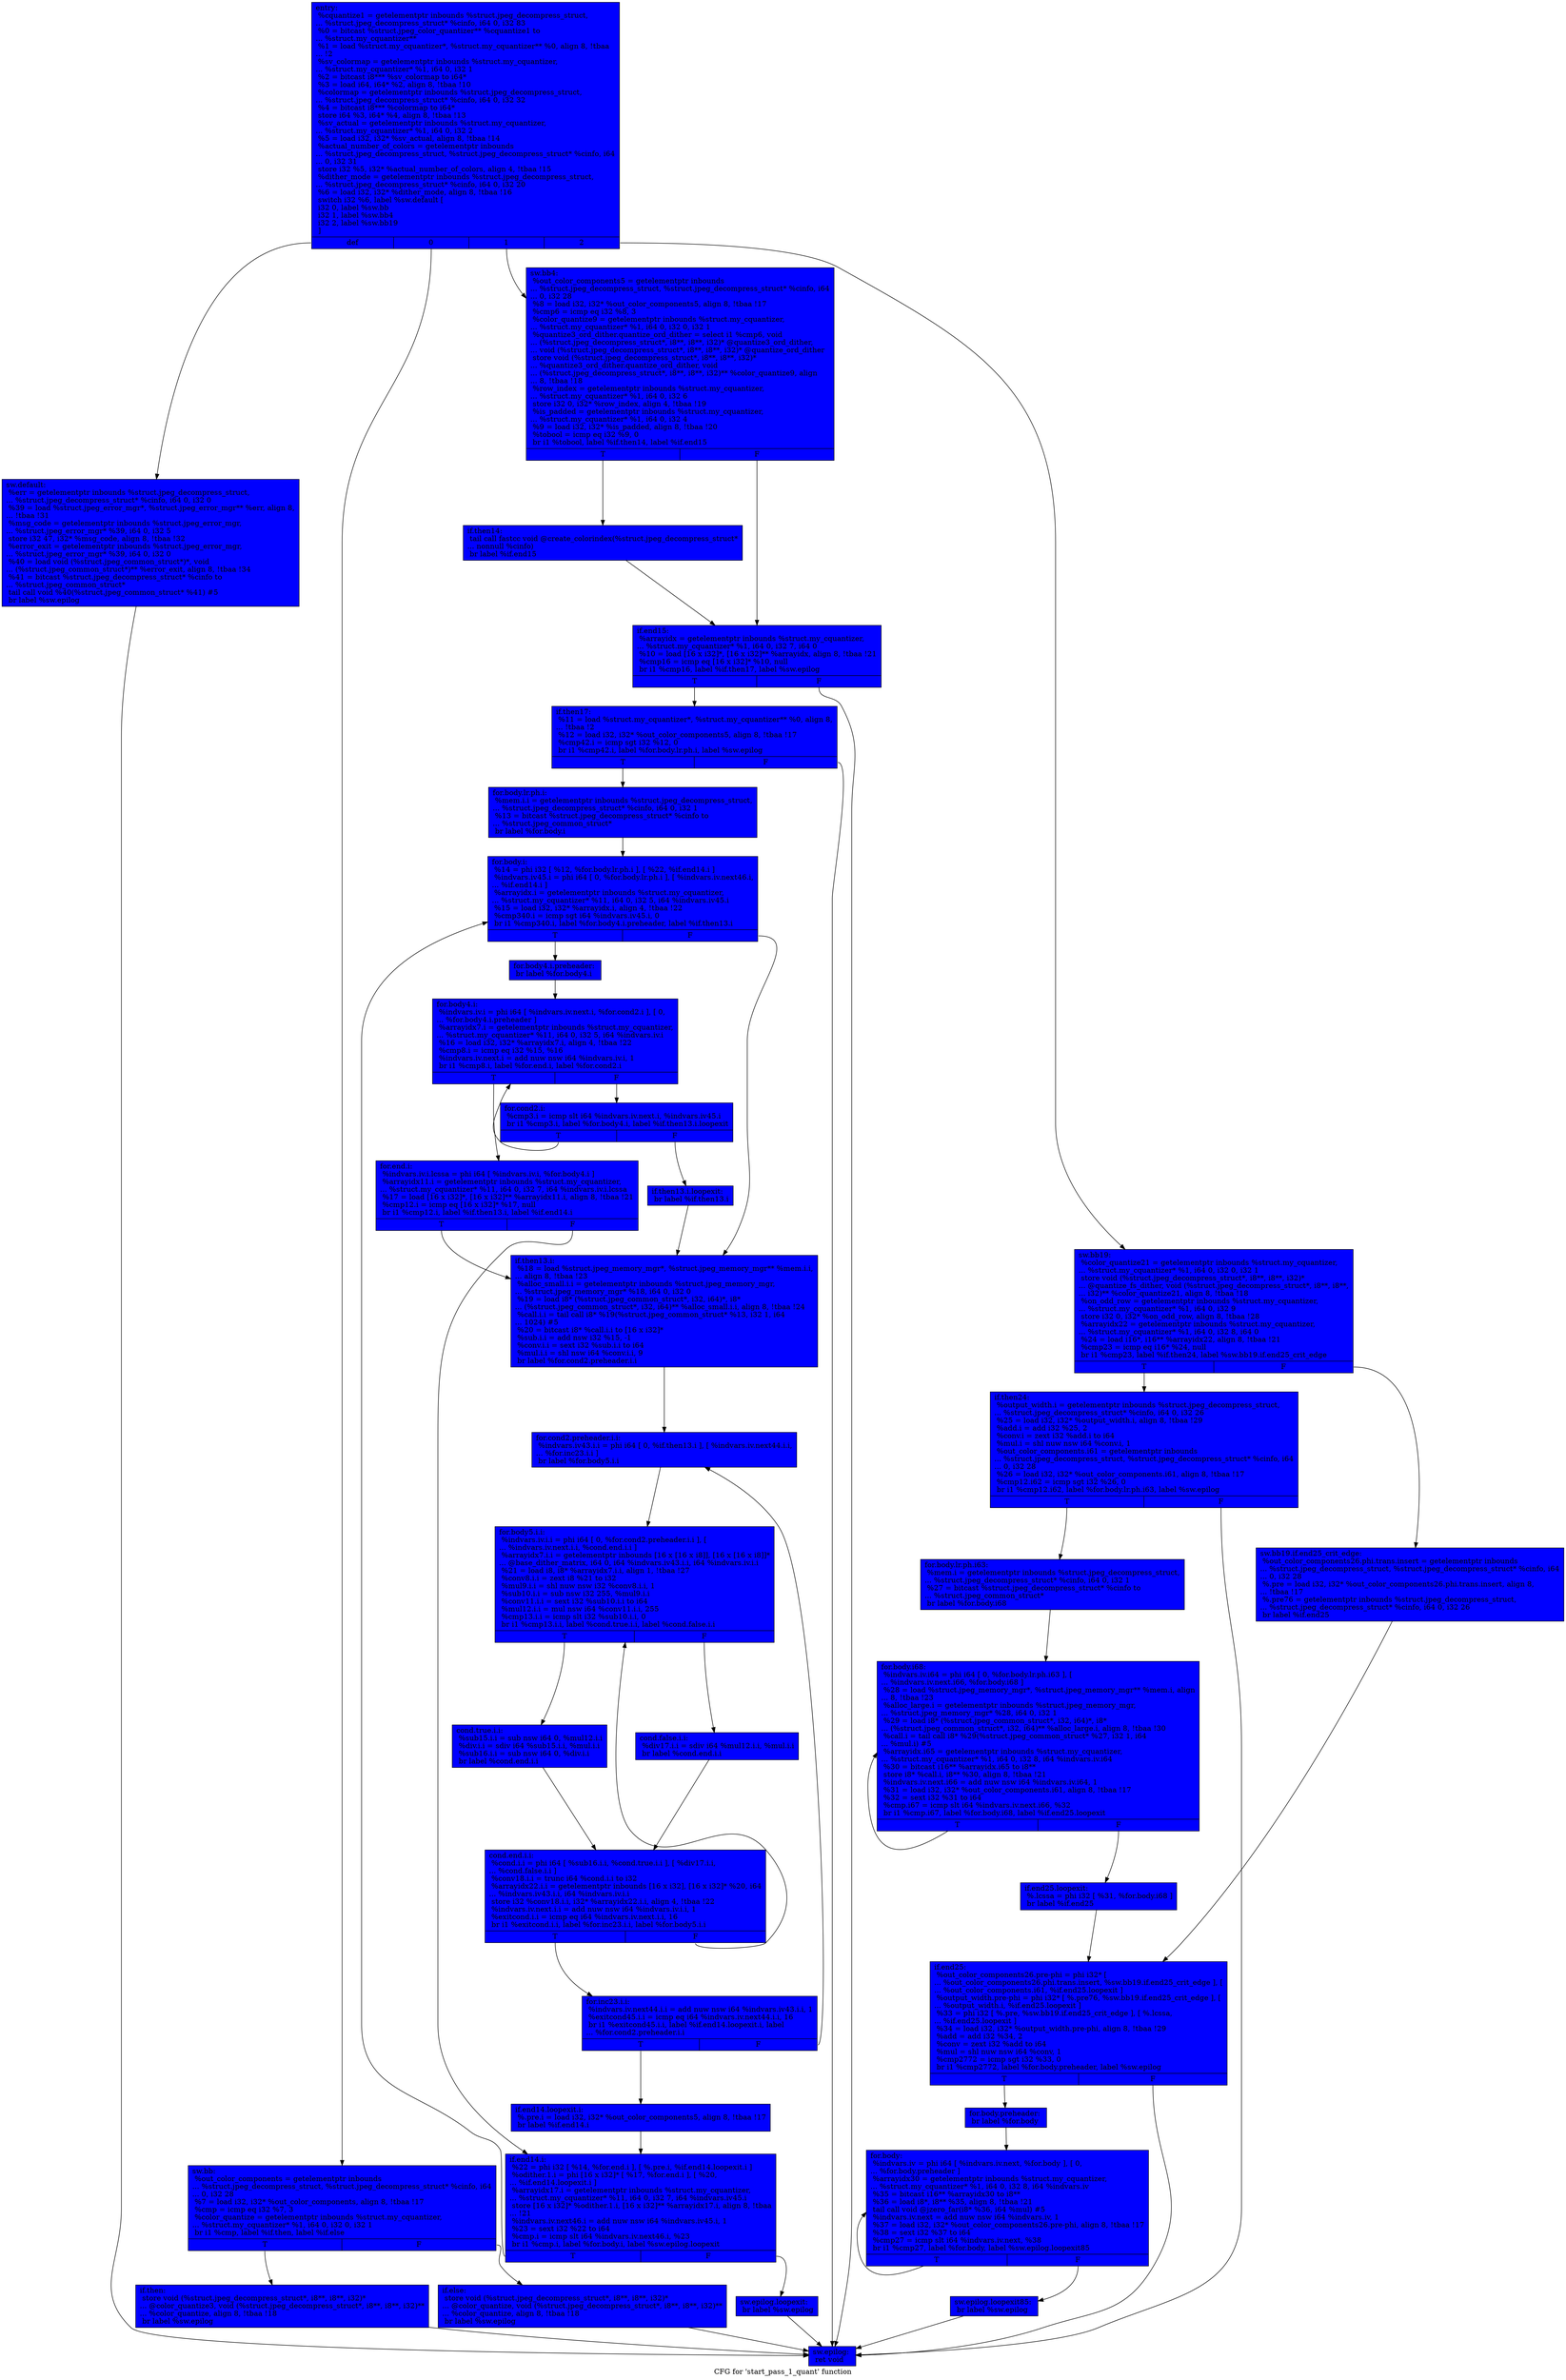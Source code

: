 digraph "CFG for 'start_pass_1_quant' function" {
	label="CFG for 'start_pass_1_quant' function";

	Node0x6a24110 [shape=record, style = filled, fillcolor = blue, label="{entry:\l  %cquantize1 = getelementptr inbounds %struct.jpeg_decompress_struct,\l... %struct.jpeg_decompress_struct* %cinfo, i64 0, i32 83\l  %0 = bitcast %struct.jpeg_color_quantizer** %cquantize1 to\l... %struct.my_cquantizer**\l  %1 = load %struct.my_cquantizer*, %struct.my_cquantizer** %0, align 8, !tbaa\l... !2\l  %sv_colormap = getelementptr inbounds %struct.my_cquantizer,\l... %struct.my_cquantizer* %1, i64 0, i32 1\l  %2 = bitcast i8*** %sv_colormap to i64*\l  %3 = load i64, i64* %2, align 8, !tbaa !10\l  %colormap = getelementptr inbounds %struct.jpeg_decompress_struct,\l... %struct.jpeg_decompress_struct* %cinfo, i64 0, i32 32\l  %4 = bitcast i8*** %colormap to i64*\l  store i64 %3, i64* %4, align 8, !tbaa !13\l  %sv_actual = getelementptr inbounds %struct.my_cquantizer,\l... %struct.my_cquantizer* %1, i64 0, i32 2\l  %5 = load i32, i32* %sv_actual, align 8, !tbaa !14\l  %actual_number_of_colors = getelementptr inbounds\l... %struct.jpeg_decompress_struct, %struct.jpeg_decompress_struct* %cinfo, i64\l... 0, i32 31\l  store i32 %5, i32* %actual_number_of_colors, align 4, !tbaa !15\l  %dither_mode = getelementptr inbounds %struct.jpeg_decompress_struct,\l... %struct.jpeg_decompress_struct* %cinfo, i64 0, i32 20\l  %6 = load i32, i32* %dither_mode, align 8, !tbaa !16\l  switch i32 %6, label %sw.default [\l    i32 0, label %sw.bb\l    i32 1, label %sw.bb4\l    i32 2, label %sw.bb19\l  ]\l|{<s0>def|<s1>0|<s2>1|<s3>2}}"];
	Node0x6a24110:s0 -> Node0x6a36880;
	Node0x6a24110:s1 -> Node0x6a36960;
	Node0x6a24110:s2 -> Node0x6a36a10;
	Node0x6a24110:s3 -> Node0x6a36ae0;
	Node0x6a36960 [shape=record, style = filled, fillcolor = blue, label="{sw.bb:                                            \l  %out_color_components = getelementptr inbounds\l... %struct.jpeg_decompress_struct, %struct.jpeg_decompress_struct* %cinfo, i64\l... 0, i32 28\l  %7 = load i32, i32* %out_color_components, align 8, !tbaa !17\l  %cmp = icmp eq i32 %7, 3\l  %color_quantize = getelementptr inbounds %struct.my_cquantizer,\l... %struct.my_cquantizer* %1, i64 0, i32 0, i32 1\l  br i1 %cmp, label %if.then, label %if.else\l|{<s0>T|<s1>F}}"];
	Node0x6a36960:s0 -> Node0x6a37000;
	Node0x6a36960:s1 -> Node0x6a370d0;
	Node0x6a37000 [shape=record, style = filled, fillcolor = blue, label="{if.then:                                          \l  store void (%struct.jpeg_decompress_struct*, i8**, i8**, i32)*\l... @color_quantize3, void (%struct.jpeg_decompress_struct*, i8**, i8**, i32)**\l... %color_quantize, align 8, !tbaa !18\l  br label %sw.epilog\l}"];
	Node0x6a37000 -> Node0x6a374d0;
	Node0x6a370d0 [shape=record, style = filled, fillcolor = blue, label="{if.else:                                          \l  store void (%struct.jpeg_decompress_struct*, i8**, i8**, i32)*\l... @color_quantize, void (%struct.jpeg_decompress_struct*, i8**, i8**, i32)**\l... %color_quantize, align 8, !tbaa !18\l  br label %sw.epilog\l}"];
	Node0x6a370d0 -> Node0x6a374d0;
	Node0x6a36a10 [shape=record, style = filled, fillcolor = blue, label="{sw.bb4:                                           \l  %out_color_components5 = getelementptr inbounds\l... %struct.jpeg_decompress_struct, %struct.jpeg_decompress_struct* %cinfo, i64\l... 0, i32 28\l  %8 = load i32, i32* %out_color_components5, align 8, !tbaa !17\l  %cmp6 = icmp eq i32 %8, 3\l  %color_quantize9 = getelementptr inbounds %struct.my_cquantizer,\l... %struct.my_cquantizer* %1, i64 0, i32 0, i32 1\l  %quantize3_ord_dither.quantize_ord_dither = select i1 %cmp6, void\l... (%struct.jpeg_decompress_struct*, i8**, i8**, i32)* @quantize3_ord_dither,\l... void (%struct.jpeg_decompress_struct*, i8**, i8**, i32)* @quantize_ord_dither\l  store void (%struct.jpeg_decompress_struct*, i8**, i8**, i32)*\l... %quantize3_ord_dither.quantize_ord_dither, void\l... (%struct.jpeg_decompress_struct*, i8**, i8**, i32)** %color_quantize9, align\l... 8, !tbaa !18\l  %row_index = getelementptr inbounds %struct.my_cquantizer,\l... %struct.my_cquantizer* %1, i64 0, i32 6\l  store i32 0, i32* %row_index, align 4, !tbaa !19\l  %is_padded = getelementptr inbounds %struct.my_cquantizer,\l... %struct.my_cquantizer* %1, i64 0, i32 4\l  %9 = load i32, i32* %is_padded, align 8, !tbaa !20\l  %tobool = icmp eq i32 %9, 0\l  br i1 %tobool, label %if.then14, label %if.end15\l|{<s0>T|<s1>F}}"];
	Node0x6a36a10:s0 -> Node0x6a38cc0;
	Node0x6a36a10:s1 -> Node0x6a38da0;
	Node0x6a38cc0 [shape=record, style = filled, fillcolor = blue, label="{if.then14:                                        \l  tail call fastcc void @create_colorindex(%struct.jpeg_decompress_struct*\l... nonnull %cinfo)\l  br label %if.end15\l}"];
	Node0x6a38cc0 -> Node0x6a38da0;
	Node0x6a38da0 [shape=record, style = filled, fillcolor = blue, label="{if.end15:                                         \l  %arrayidx = getelementptr inbounds %struct.my_cquantizer,\l... %struct.my_cquantizer* %1, i64 0, i32 7, i64 0\l  %10 = load [16 x i32]*, [16 x i32]** %arrayidx, align 8, !tbaa !21\l  %cmp16 = icmp eq [16 x i32]* %10, null\l  br i1 %cmp16, label %if.then17, label %sw.epilog\l|{<s0>T|<s1>F}}"];
	Node0x6a38da0:s0 -> Node0x6a29eb0;
	Node0x6a38da0:s1 -> Node0x6a374d0;
	Node0x6a29eb0 [shape=record, style = filled, fillcolor = blue, label="{if.then17:                                        \l  %11 = load %struct.my_cquantizer*, %struct.my_cquantizer** %0, align 8,\l... !tbaa !2\l  %12 = load i32, i32* %out_color_components5, align 8, !tbaa !17\l  %cmp42.i = icmp sgt i32 %12, 0\l  br i1 %cmp42.i, label %for.body.lr.ph.i, label %sw.epilog\l|{<s0>T|<s1>F}}"];
	Node0x6a29eb0:s0 -> Node0x6a2a150;
	Node0x6a29eb0:s1 -> Node0x6a374d0;
	Node0x6a2a150 [shape=record, style = filled, fillcolor = blue, label="{for.body.lr.ph.i:                                 \l  %mem.i.i = getelementptr inbounds %struct.jpeg_decompress_struct,\l... %struct.jpeg_decompress_struct* %cinfo, i64 0, i32 1\l  %13 = bitcast %struct.jpeg_decompress_struct* %cinfo to\l... %struct.jpeg_common_struct*\l  br label %for.body.i\l}"];
	Node0x6a2a150 -> Node0x6a2a380;
	Node0x6a2a380 [shape=record, style = filled, fillcolor = blue, label="{for.body.i:                                       \l  %14 = phi i32 [ %12, %for.body.lr.ph.i ], [ %22, %if.end14.i ]\l  %indvars.iv45.i = phi i64 [ 0, %for.body.lr.ph.i ], [ %indvars.iv.next46.i,\l... %if.end14.i ]\l  %arrayidx.i = getelementptr inbounds %struct.my_cquantizer,\l... %struct.my_cquantizer* %11, i64 0, i32 5, i64 %indvars.iv45.i\l  %15 = load i32, i32* %arrayidx.i, align 4, !tbaa !22\l  %cmp340.i = icmp sgt i64 %indvars.iv45.i, 0\l  br i1 %cmp340.i, label %for.body4.i.preheader, label %if.then13.i\l|{<s0>T|<s1>F}}"];
	Node0x6a2a380:s0 -> Node0x6a2aa40;
	Node0x6a2a380:s1 -> Node0x6a2ab40;
	Node0x6a2aa40 [shape=record, style = filled, fillcolor = blue, label="{for.body4.i.preheader:                            \l  br label %for.body4.i\l}"];
	Node0x6a2aa40 -> Node0x6a2acb0;
	Node0x6a2ad90 [shape=record, style = filled, fillcolor = blue, label="{for.cond2.i:                                      \l  %cmp3.i = icmp slt i64 %indvars.iv.next.i, %indvars.iv45.i\l  br i1 %cmp3.i, label %for.body4.i, label %if.then13.i.loopexit\l|{<s0>T|<s1>F}}"];
	Node0x6a2ad90:s0 -> Node0x6a2acb0;
	Node0x6a2ad90:s1 -> Node0x6a2af80;
	Node0x6a2acb0 [shape=record, style = filled, fillcolor = blue, label="{for.body4.i:                                      \l  %indvars.iv.i = phi i64 [ %indvars.iv.next.i, %for.cond2.i ], [ 0,\l... %for.body4.i.preheader ]\l  %arrayidx7.i = getelementptr inbounds %struct.my_cquantizer,\l... %struct.my_cquantizer* %11, i64 0, i32 5, i64 %indvars.iv.i\l  %16 = load i32, i32* %arrayidx7.i, align 4, !tbaa !22\l  %cmp8.i = icmp eq i32 %15, %16\l  %indvars.iv.next.i = add nuw nsw i64 %indvars.iv.i, 1\l  br i1 %cmp8.i, label %for.end.i, label %for.cond2.i\l|{<s0>T|<s1>F}}"];
	Node0x6a2acb0:s0 -> Node0x6a2ade0;
	Node0x6a2acb0:s1 -> Node0x6a2ad90;
	Node0x6a2ade0 [shape=record, style = filled, fillcolor = blue, label="{for.end.i:                                        \l  %indvars.iv.i.lcssa = phi i64 [ %indvars.iv.i, %for.body4.i ]\l  %arrayidx11.i = getelementptr inbounds %struct.my_cquantizer,\l... %struct.my_cquantizer* %11, i64 0, i32 7, i64 %indvars.iv.i.lcssa\l  %17 = load [16 x i32]*, [16 x i32]** %arrayidx11.i, align 8, !tbaa !21\l  %cmp12.i = icmp eq [16 x i32]* %17, null\l  br i1 %cmp12.i, label %if.then13.i, label %if.end14.i\l|{<s0>T|<s1>F}}"];
	Node0x6a2ade0:s0 -> Node0x6a2ab40;
	Node0x6a2ade0:s1 -> Node0x6a2a540;
	Node0x6a2af80 [shape=record, style = filled, fillcolor = blue, label="{if.then13.i.loopexit:                             \l  br label %if.then13.i\l}"];
	Node0x6a2af80 -> Node0x6a2ab40;
	Node0x6a2ab40 [shape=record, style = filled, fillcolor = blue, label="{if.then13.i:                                      \l  %18 = load %struct.jpeg_memory_mgr*, %struct.jpeg_memory_mgr** %mem.i.i,\l... align 8, !tbaa !23\l  %alloc_small.i.i = getelementptr inbounds %struct.jpeg_memory_mgr,\l... %struct.jpeg_memory_mgr* %18, i64 0, i32 0\l  %19 = load i8* (%struct.jpeg_common_struct*, i32, i64)*, i8*\l... (%struct.jpeg_common_struct*, i32, i64)** %alloc_small.i.i, align 8, !tbaa !24\l  %call.i.i = tail call i8* %19(%struct.jpeg_common_struct* %13, i32 1, i64\l... 1024) #5\l  %20 = bitcast i8* %call.i.i to [16 x i32]*\l  %sub.i.i = add nsw i32 %15, -1\l  %conv.i.i = sext i32 %sub.i.i to i64\l  %mul.i.i = shl nsw i64 %conv.i.i, 9\l  br label %for.cond2.preheader.i.i\l}"];
	Node0x6a2ab40 -> Node0x6a26820;
	Node0x6a26820 [shape=record, style = filled, fillcolor = blue, label="{for.cond2.preheader.i.i:                          \l  %indvars.iv43.i.i = phi i64 [ 0, %if.then13.i ], [ %indvars.iv.next44.i.i,\l... %for.inc23.i.i ]\l  br label %for.body5.i.i\l}"];
	Node0x6a26820 -> Node0x6a26be0;
	Node0x6a26be0 [shape=record, style = filled, fillcolor = blue, label="{for.body5.i.i:                                    \l  %indvars.iv.i.i = phi i64 [ 0, %for.cond2.preheader.i.i ], [\l... %indvars.iv.next.i.i, %cond.end.i.i ]\l  %arrayidx7.i.i = getelementptr inbounds [16 x [16 x i8]], [16 x [16 x i8]]*\l... @base_dither_matrix, i64 0, i64 %indvars.iv43.i.i, i64 %indvars.iv.i.i\l  %21 = load i8, i8* %arrayidx7.i.i, align 1, !tbaa !27\l  %conv8.i.i = zext i8 %21 to i32\l  %mul9.i.i = shl nuw nsw i32 %conv8.i.i, 1\l  %sub10.i.i = sub nsw i32 255, %mul9.i.i\l  %conv11.i.i = sext i32 %sub10.i.i to i64\l  %mul12.i.i = mul nsw i64 %conv11.i.i, 255\l  %cmp13.i.i = icmp slt i32 %sub10.i.i, 0\l  br i1 %cmp13.i.i, label %cond.true.i.i, label %cond.false.i.i\l|{<s0>T|<s1>F}}"];
	Node0x6a26be0:s0 -> Node0x6a27480;
	Node0x6a26be0:s1 -> Node0x6a27560;
	Node0x6a27480 [shape=record, style = filled, fillcolor = blue, label="{cond.true.i.i:                                    \l  %sub15.i.i = sub nsw i64 0, %mul12.i.i\l  %div.i.i = sdiv i64 %sub15.i.i, %mul.i.i\l  %sub16.i.i = sub nsw i64 0, %div.i.i\l  br label %cond.end.i.i\l}"];
	Node0x6a27480 -> Node0x6a26d80;
	Node0x6a27560 [shape=record, style = filled, fillcolor = blue, label="{cond.false.i.i:                                   \l  %div17.i.i = sdiv i64 %mul12.i.i, %mul.i.i\l  br label %cond.end.i.i\l}"];
	Node0x6a27560 -> Node0x6a26d80;
	Node0x6a26d80 [shape=record, style = filled, fillcolor = blue, label="{cond.end.i.i:                                     \l  %cond.i.i = phi i64 [ %sub16.i.i, %cond.true.i.i ], [ %div17.i.i,\l... %cond.false.i.i ]\l  %conv18.i.i = trunc i64 %cond.i.i to i32\l  %arrayidx22.i.i = getelementptr inbounds [16 x i32], [16 x i32]* %20, i64\l... %indvars.iv43.i.i, i64 %indvars.iv.i.i\l  store i32 %conv18.i.i, i32* %arrayidx22.i.i, align 4, !tbaa !22\l  %indvars.iv.next.i.i = add nuw nsw i64 %indvars.iv.i.i, 1\l  %exitcond.i.i = icmp eq i64 %indvars.iv.next.i.i, 16\l  br i1 %exitcond.i.i, label %for.inc23.i.i, label %for.body5.i.i\l|{<s0>T|<s1>F}}"];
	Node0x6a26d80:s0 -> Node0x6a26a50;
	Node0x6a26d80:s1 -> Node0x6a26be0;
	Node0x6a26a50 [shape=record, style = filled, fillcolor = blue, label="{for.inc23.i.i:                                    \l  %indvars.iv.next44.i.i = add nuw nsw i64 %indvars.iv43.i.i, 1\l  %exitcond45.i.i = icmp eq i64 %indvars.iv.next44.i.i, 16\l  br i1 %exitcond45.i.i, label %if.end14.loopexit.i, label\l... %for.cond2.preheader.i.i\l|{<s0>T|<s1>F}}"];
	Node0x6a26a50:s0 -> Node0x6a27f30;
	Node0x6a26a50:s1 -> Node0x6a26820;
	Node0x6a27f30 [shape=record, style = filled, fillcolor = blue, label="{if.end14.loopexit.i:                              \l  %.pre.i = load i32, i32* %out_color_components5, align 8, !tbaa !17\l  br label %if.end14.i\l}"];
	Node0x6a27f30 -> Node0x6a2a540;
	Node0x6a2a540 [shape=record, style = filled, fillcolor = blue, label="{if.end14.i:                                       \l  %22 = phi i32 [ %14, %for.end.i ], [ %.pre.i, %if.end14.loopexit.i ]\l  %odither.1.i = phi [16 x i32]* [ %17, %for.end.i ], [ %20,\l... %if.end14.loopexit.i ]\l  %arrayidx17.i = getelementptr inbounds %struct.my_cquantizer,\l... %struct.my_cquantizer* %11, i64 0, i32 7, i64 %indvars.iv45.i\l  store [16 x i32]* %odither.1.i, [16 x i32]** %arrayidx17.i, align 8, !tbaa\l... !21\l  %indvars.iv.next46.i = add nuw nsw i64 %indvars.iv45.i, 1\l  %23 = sext i32 %22 to i64\l  %cmp.i = icmp slt i64 %indvars.iv.next46.i, %23\l  br i1 %cmp.i, label %for.body.i, label %sw.epilog.loopexit\l|{<s0>T|<s1>F}}"];
	Node0x6a2a540:s0 -> Node0x6a2a380;
	Node0x6a2a540:s1 -> Node0x6a28380;
	Node0x6a36ae0 [shape=record, style = filled, fillcolor = blue, label="{sw.bb19:                                          \l  %color_quantize21 = getelementptr inbounds %struct.my_cquantizer,\l... %struct.my_cquantizer* %1, i64 0, i32 0, i32 1\l  store void (%struct.jpeg_decompress_struct*, i8**, i8**, i32)*\l... @quantize_fs_dither, void (%struct.jpeg_decompress_struct*, i8**, i8**,\l... i32)** %color_quantize21, align 8, !tbaa !18\l  %on_odd_row = getelementptr inbounds %struct.my_cquantizer,\l... %struct.my_cquantizer* %1, i64 0, i32 9\l  store i32 0, i32* %on_odd_row, align 8, !tbaa !28\l  %arrayidx22 = getelementptr inbounds %struct.my_cquantizer,\l... %struct.my_cquantizer* %1, i64 0, i32 8, i64 0\l  %24 = load i16*, i16** %arrayidx22, align 8, !tbaa !21\l  %cmp23 = icmp eq i16* %24, null\l  br i1 %cmp23, label %if.then24, label %sw.bb19.if.end25_crit_edge\l|{<s0>T|<s1>F}}"];
	Node0x6a36ae0:s0 -> Node0x6a43a80;
	Node0x6a36ae0:s1 -> Node0x6a43b90;
	Node0x6a43b90 [shape=record, style = filled, fillcolor = blue, label="{sw.bb19.if.end25_crit_edge:                       \l  %out_color_components26.phi.trans.insert = getelementptr inbounds\l... %struct.jpeg_decompress_struct, %struct.jpeg_decompress_struct* %cinfo, i64\l... 0, i32 28\l  %.pre = load i32, i32* %out_color_components26.phi.trans.insert, align 8,\l... !tbaa !17\l  %.pre76 = getelementptr inbounds %struct.jpeg_decompress_struct,\l... %struct.jpeg_decompress_struct* %cinfo, i64 0, i32 26\l  br label %if.end25\l}"];
	Node0x6a43b90 -> Node0x6a2b730;
	Node0x6a43a80 [shape=record, style = filled, fillcolor = blue, label="{if.then24:                                        \l  %output_width.i = getelementptr inbounds %struct.jpeg_decompress_struct,\l... %struct.jpeg_decompress_struct* %cinfo, i64 0, i32 26\l  %25 = load i32, i32* %output_width.i, align 8, !tbaa !29\l  %add.i = add i32 %25, 2\l  %conv.i = zext i32 %add.i to i64\l  %mul.i = shl nuw nsw i64 %conv.i, 1\l  %out_color_components.i61 = getelementptr inbounds\l... %struct.jpeg_decompress_struct, %struct.jpeg_decompress_struct* %cinfo, i64\l... 0, i32 28\l  %26 = load i32, i32* %out_color_components.i61, align 8, !tbaa !17\l  %cmp12.i62 = icmp sgt i32 %26, 0\l  br i1 %cmp12.i62, label %for.body.lr.ph.i63, label %sw.epilog\l|{<s0>T|<s1>F}}"];
	Node0x6a43a80:s0 -> Node0x6a45030;
	Node0x6a43a80:s1 -> Node0x6a374d0;
	Node0x6a45030 [shape=record, style = filled, fillcolor = blue, label="{for.body.lr.ph.i63:                               \l  %mem.i = getelementptr inbounds %struct.jpeg_decompress_struct,\l... %struct.jpeg_decompress_struct* %cinfo, i64 0, i32 1\l  %27 = bitcast %struct.jpeg_decompress_struct* %cinfo to\l... %struct.jpeg_common_struct*\l  br label %for.body.i68\l}"];
	Node0x6a45030 -> Node0x6a45260;
	Node0x6a45260 [shape=record, style = filled, fillcolor = blue, label="{for.body.i68:                                     \l  %indvars.iv.i64 = phi i64 [ 0, %for.body.lr.ph.i63 ], [\l... %indvars.iv.next.i66, %for.body.i68 ]\l  %28 = load %struct.jpeg_memory_mgr*, %struct.jpeg_memory_mgr** %mem.i, align\l... 8, !tbaa !23\l  %alloc_large.i = getelementptr inbounds %struct.jpeg_memory_mgr,\l... %struct.jpeg_memory_mgr* %28, i64 0, i32 1\l  %29 = load i8* (%struct.jpeg_common_struct*, i32, i64)*, i8*\l... (%struct.jpeg_common_struct*, i32, i64)** %alloc_large.i, align 8, !tbaa !30\l  %call.i = tail call i8* %29(%struct.jpeg_common_struct* %27, i32 1, i64\l... %mul.i) #5\l  %arrayidx.i65 = getelementptr inbounds %struct.my_cquantizer,\l... %struct.my_cquantizer* %1, i64 0, i32 8, i64 %indvars.iv.i64\l  %30 = bitcast i16** %arrayidx.i65 to i8**\l  store i8* %call.i, i8** %30, align 8, !tbaa !21\l  %indvars.iv.next.i66 = add nuw nsw i64 %indvars.iv.i64, 1\l  %31 = load i32, i32* %out_color_components.i61, align 8, !tbaa !17\l  %32 = sext i32 %31 to i64\l  %cmp.i67 = icmp slt i64 %indvars.iv.next.i66, %32\l  br i1 %cmp.i67, label %for.body.i68, label %if.end25.loopexit\l|{<s0>T|<s1>F}}"];
	Node0x6a45260:s0 -> Node0x6a45260;
	Node0x6a45260:s1 -> Node0x6a2b330;
	Node0x6a2b330 [shape=record, style = filled, fillcolor = blue, label="{if.end25.loopexit:                                \l  %.lcssa = phi i32 [ %31, %for.body.i68 ]\l  br label %if.end25\l}"];
	Node0x6a2b330 -> Node0x6a2b730;
	Node0x6a2b730 [shape=record, style = filled, fillcolor = blue, label="{if.end25:                                         \l  %out_color_components26.pre-phi = phi i32* [\l... %out_color_components26.phi.trans.insert, %sw.bb19.if.end25_crit_edge ], [\l... %out_color_components.i61, %if.end25.loopexit ]\l  %output_width.pre-phi = phi i32* [ %.pre76, %sw.bb19.if.end25_crit_edge ], [\l... %output_width.i, %if.end25.loopexit ]\l  %33 = phi i32 [ %.pre, %sw.bb19.if.end25_crit_edge ], [ %.lcssa,\l... %if.end25.loopexit ]\l  %34 = load i32, i32* %output_width.pre-phi, align 8, !tbaa !29\l  %add = add i32 %34, 2\l  %conv = zext i32 %add to i64\l  %mul = shl nuw nsw i64 %conv, 1\l  %cmp2772 = icmp sgt i32 %33, 0\l  br i1 %cmp2772, label %for.body.preheader, label %sw.epilog\l|{<s0>T|<s1>F}}"];
	Node0x6a2b730:s0 -> Node0x6a46900;
	Node0x6a2b730:s1 -> Node0x6a374d0;
	Node0x6a46900 [shape=record, style = filled, fillcolor = blue, label="{for.body.preheader:                               \l  br label %for.body\l}"];
	Node0x6a46900 -> Node0x6a46a90;
	Node0x6a46a90 [shape=record, style = filled, fillcolor = blue, label="{for.body:                                         \l  %indvars.iv = phi i64 [ %indvars.iv.next, %for.body ], [ 0,\l... %for.body.preheader ]\l  %arrayidx30 = getelementptr inbounds %struct.my_cquantizer,\l... %struct.my_cquantizer* %1, i64 0, i32 8, i64 %indvars.iv\l  %35 = bitcast i16** %arrayidx30 to i8**\l  %36 = load i8*, i8** %35, align 8, !tbaa !21\l  tail call void @jzero_far(i8* %36, i64 %mul) #5\l  %indvars.iv.next = add nuw nsw i64 %indvars.iv, 1\l  %37 = load i32, i32* %out_color_components26.pre-phi, align 8, !tbaa !17\l  %38 = sext i32 %37 to i64\l  %cmp27 = icmp slt i64 %indvars.iv.next, %38\l  br i1 %cmp27, label %for.body, label %sw.epilog.loopexit85\l|{<s0>T|<s1>F}}"];
	Node0x6a46a90:s0 -> Node0x6a46a90;
	Node0x6a46a90:s1 -> Node0x6a47310;
	Node0x6a36880 [shape=record, style = filled, fillcolor = blue, label="{sw.default:                                       \l  %err = getelementptr inbounds %struct.jpeg_decompress_struct,\l... %struct.jpeg_decompress_struct* %cinfo, i64 0, i32 0\l  %39 = load %struct.jpeg_error_mgr*, %struct.jpeg_error_mgr** %err, align 8,\l... !tbaa !31\l  %msg_code = getelementptr inbounds %struct.jpeg_error_mgr,\l... %struct.jpeg_error_mgr* %39, i64 0, i32 5\l  store i32 47, i32* %msg_code, align 8, !tbaa !32\l  %error_exit = getelementptr inbounds %struct.jpeg_error_mgr,\l... %struct.jpeg_error_mgr* %39, i64 0, i32 0\l  %40 = load void (%struct.jpeg_common_struct*)*, void\l... (%struct.jpeg_common_struct*)** %error_exit, align 8, !tbaa !34\l  %41 = bitcast %struct.jpeg_decompress_struct* %cinfo to\l... %struct.jpeg_common_struct*\l  tail call void %40(%struct.jpeg_common_struct* %41) #5\l  br label %sw.epilog\l}"];
	Node0x6a36880 -> Node0x6a374d0;
	Node0x6a28380 [shape=record, style = filled, fillcolor = blue, label="{sw.epilog.loopexit:                               \l  br label %sw.epilog\l}"];
	Node0x6a28380 -> Node0x6a374d0;
	Node0x6a47310 [shape=record, style = filled, fillcolor = blue, label="{sw.epilog.loopexit85:                             \l  br label %sw.epilog\l}"];
	Node0x6a47310 -> Node0x6a374d0;
	Node0x6a374d0 [shape=record, style = filled, fillcolor = blue, label="{sw.epilog:                                        \l  ret void\l}"];
}
